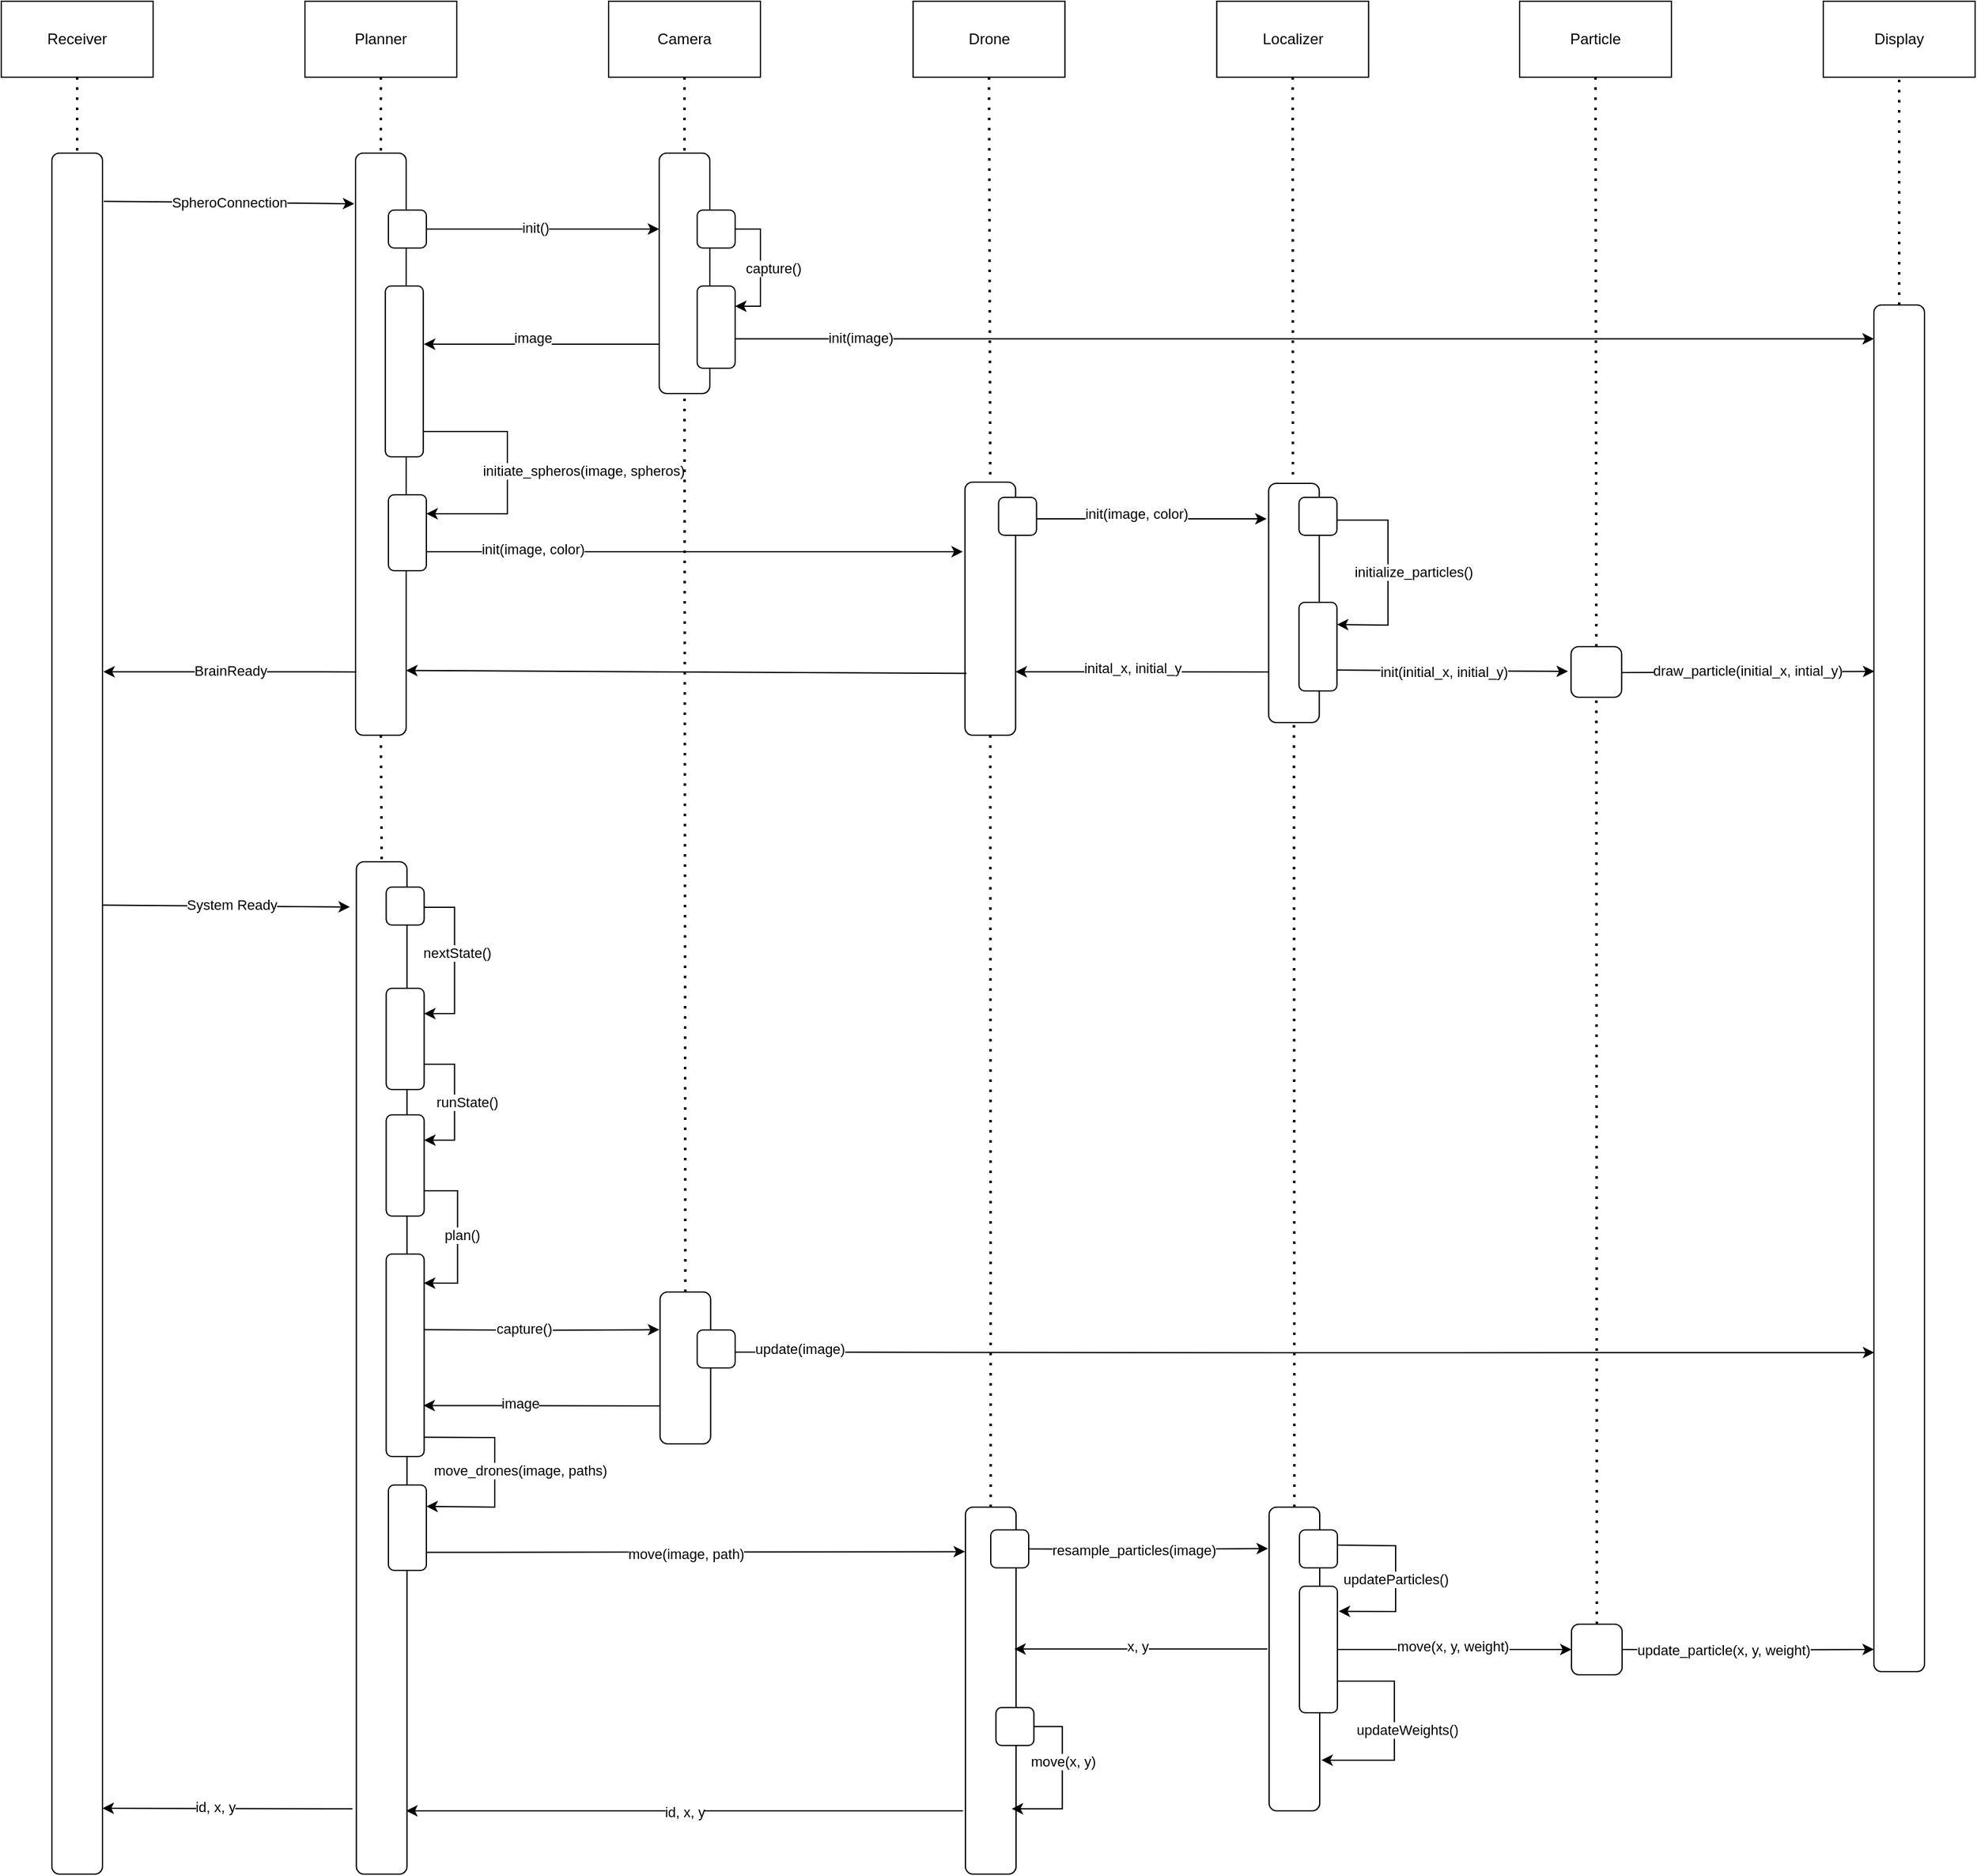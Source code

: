 <mxfile version="24.8.6">
  <diagram name="Page-1" id="GlgAy-MpnA0aDqoT_prS">
    <mxGraphModel dx="896" dy="466" grid="1" gridSize="10" guides="1" tooltips="1" connect="1" arrows="1" fold="1" page="1" pageScale="1" pageWidth="850" pageHeight="1100" math="0" shadow="0">
      <root>
        <mxCell id="0" />
        <mxCell id="1" parent="0" />
        <mxCell id="q-G7PGfzLxb9l5Q9Doxs-19" value="Receiver" style="rounded=0;whiteSpace=wrap;html=1;" vertex="1" parent="1">
          <mxGeometry x="40" y="40" width="120" height="60" as="geometry" />
        </mxCell>
        <mxCell id="q-G7PGfzLxb9l5Q9Doxs-20" value="Planner" style="rounded=0;whiteSpace=wrap;html=1;" vertex="1" parent="1">
          <mxGeometry x="280" y="40" width="120" height="60" as="geometry" />
        </mxCell>
        <mxCell id="q-G7PGfzLxb9l5Q9Doxs-26" value="" style="rounded=1;whiteSpace=wrap;html=1;" vertex="1" parent="1">
          <mxGeometry x="80" y="160" width="40" height="1360" as="geometry" />
        </mxCell>
        <mxCell id="q-G7PGfzLxb9l5Q9Doxs-30" value="" style="rounded=1;whiteSpace=wrap;html=1;" vertex="1" parent="1">
          <mxGeometry x="320" y="160" width="40" height="460" as="geometry" />
        </mxCell>
        <mxCell id="q-G7PGfzLxb9l5Q9Doxs-31" value="" style="endArrow=classic;html=1;rounded=0;exitX=1.024;exitY=0.136;exitDx=0;exitDy=0;exitPerimeter=0;" edge="1" parent="1">
          <mxGeometry width="50" height="50" relative="1" as="geometry">
            <mxPoint x="120.96" y="198.08" as="sourcePoint" />
            <mxPoint x="319" y="200" as="targetPoint" />
          </mxGeometry>
        </mxCell>
        <mxCell id="q-G7PGfzLxb9l5Q9Doxs-32" value="SpheroConnection" style="edgeLabel;html=1;align=center;verticalAlign=middle;resizable=0;points=[];" vertex="1" connectable="0" parent="q-G7PGfzLxb9l5Q9Doxs-31">
          <mxGeometry x="-0.007" relative="1" as="geometry">
            <mxPoint as="offset" />
          </mxGeometry>
        </mxCell>
        <mxCell id="q-G7PGfzLxb9l5Q9Doxs-34" value="" style="endArrow=classic;html=1;rounded=0;exitX=0.012;exitY=0.666;exitDx=0;exitDy=0;exitPerimeter=0;entryX=1.012;entryY=0.285;entryDx=0;entryDy=0;entryPerimeter=0;" edge="1" parent="1">
          <mxGeometry width="50" height="50" relative="1" as="geometry">
            <mxPoint x="320.67" y="569.94" as="sourcePoint" />
            <mxPoint x="120.67" y="569.82" as="targetPoint" />
          </mxGeometry>
        </mxCell>
        <mxCell id="q-G7PGfzLxb9l5Q9Doxs-35" value="BrainReady" style="edgeLabel;html=1;align=center;verticalAlign=middle;resizable=0;points=[];" vertex="1" connectable="0" parent="q-G7PGfzLxb9l5Q9Doxs-34">
          <mxGeometry x="0.112" y="-1" relative="1" as="geometry">
            <mxPoint x="11" as="offset" />
          </mxGeometry>
        </mxCell>
        <mxCell id="q-G7PGfzLxb9l5Q9Doxs-36" value="" style="rounded=1;whiteSpace=wrap;html=1;" vertex="1" parent="1">
          <mxGeometry x="346" y="205" width="30" height="30" as="geometry" />
        </mxCell>
        <mxCell id="q-G7PGfzLxb9l5Q9Doxs-86" style="edgeStyle=orthogonalEdgeStyle;rounded=0;orthogonalLoop=1;jettySize=auto;html=1;exitX=0;exitY=0.75;exitDx=0;exitDy=0;" edge="1" parent="1">
          <mxGeometry relative="1" as="geometry">
            <mxPoint x="560" y="311" as="sourcePoint" />
            <mxPoint x="374" y="311" as="targetPoint" />
          </mxGeometry>
        </mxCell>
        <mxCell id="q-G7PGfzLxb9l5Q9Doxs-263" value="&lt;div&gt;image&lt;/div&gt;&lt;div&gt;&lt;br&gt;&lt;/div&gt;" style="edgeLabel;html=1;align=center;verticalAlign=middle;resizable=0;points=[];" vertex="1" connectable="0" parent="q-G7PGfzLxb9l5Q9Doxs-86">
          <mxGeometry x="0.082" y="2" relative="1" as="geometry">
            <mxPoint as="offset" />
          </mxGeometry>
        </mxCell>
        <mxCell id="q-G7PGfzLxb9l5Q9Doxs-38" value="" style="endArrow=classic;html=1;rounded=0;exitX=1;exitY=0.5;exitDx=0;exitDy=0;entryX=0;entryY=0.375;entryDx=0;entryDy=0;entryPerimeter=0;" edge="1" parent="1">
          <mxGeometry width="50" height="50" relative="1" as="geometry">
            <mxPoint x="376" y="220" as="sourcePoint" />
            <mxPoint x="560" y="220" as="targetPoint" />
          </mxGeometry>
        </mxCell>
        <mxCell id="q-G7PGfzLxb9l5Q9Doxs-39" value="init()" style="edgeLabel;html=1;align=center;verticalAlign=middle;resizable=0;points=[];" vertex="1" connectable="0" parent="q-G7PGfzLxb9l5Q9Doxs-38">
          <mxGeometry x="-0.072" y="1" relative="1" as="geometry">
            <mxPoint as="offset" />
          </mxGeometry>
        </mxCell>
        <mxCell id="q-G7PGfzLxb9l5Q9Doxs-121" value="Particle" style="rounded=0;whiteSpace=wrap;html=1;" vertex="1" parent="1">
          <mxGeometry x="1240" y="40" width="120" height="60" as="geometry" />
        </mxCell>
        <mxCell id="q-G7PGfzLxb9l5Q9Doxs-123" value="Localizer" style="rounded=0;whiteSpace=wrap;html=1;" vertex="1" parent="1">
          <mxGeometry x="1000.67" y="40" width="120" height="60" as="geometry" />
        </mxCell>
        <mxCell id="q-G7PGfzLxb9l5Q9Doxs-124" value="" style="rounded=1;whiteSpace=wrap;html=1;" vertex="1" parent="1">
          <mxGeometry x="1042.03" y="1230" width="40" height="240" as="geometry" />
        </mxCell>
        <mxCell id="q-G7PGfzLxb9l5Q9Doxs-130" value="Drone" style="rounded=0;whiteSpace=wrap;html=1;" vertex="1" parent="1">
          <mxGeometry x="760.67" y="40" width="120" height="60" as="geometry" />
        </mxCell>
        <mxCell id="q-G7PGfzLxb9l5Q9Doxs-137" value="" style="rounded=1;whiteSpace=wrap;html=1;" vertex="1" parent="1">
          <mxGeometry x="802.03" y="1230" width="40" height="290" as="geometry" />
        </mxCell>
        <mxCell id="q-G7PGfzLxb9l5Q9Doxs-138" style="edgeStyle=orthogonalEdgeStyle;rounded=0;orthogonalLoop=1;jettySize=auto;html=1;exitX=1;exitY=0.25;exitDx=0;exitDy=0;entryX=-0.022;entryY=0.066;entryDx=0;entryDy=0;entryPerimeter=0;" edge="1" parent="1">
          <mxGeometry relative="1" as="geometry">
            <mxPoint x="842.03" y="1262.94" as="sourcePoint" />
            <mxPoint x="1041.15" y="1262.74" as="targetPoint" />
          </mxGeometry>
        </mxCell>
        <mxCell id="q-G7PGfzLxb9l5Q9Doxs-139" value="resample_particles(image)" style="edgeLabel;html=1;align=center;verticalAlign=middle;resizable=0;points=[];" vertex="1" connectable="0" parent="q-G7PGfzLxb9l5Q9Doxs-138">
          <mxGeometry x="-0.083" relative="1" as="geometry">
            <mxPoint x="1" as="offset" />
          </mxGeometry>
        </mxCell>
        <mxCell id="q-G7PGfzLxb9l5Q9Doxs-140" value="" style="rounded=1;whiteSpace=wrap;html=1;" vertex="1" parent="1">
          <mxGeometry x="822.03" y="1248" width="30" height="30" as="geometry" />
        </mxCell>
        <mxCell id="q-G7PGfzLxb9l5Q9Doxs-230" style="edgeStyle=orthogonalEdgeStyle;rounded=0;orthogonalLoop=1;jettySize=auto;html=1;exitX=1;exitY=0.5;exitDx=0;exitDy=0;entryX=0;entryY=0.5;entryDx=0;entryDy=0;" edge="1" parent="1" source="q-G7PGfzLxb9l5Q9Doxs-141" target="q-G7PGfzLxb9l5Q9Doxs-229">
          <mxGeometry relative="1" as="geometry" />
        </mxCell>
        <mxCell id="q-G7PGfzLxb9l5Q9Doxs-231" value="move(x, y, weight)" style="edgeLabel;html=1;align=center;verticalAlign=middle;resizable=0;points=[];" vertex="1" connectable="0" parent="q-G7PGfzLxb9l5Q9Doxs-230">
          <mxGeometry x="-0.016" y="3" relative="1" as="geometry">
            <mxPoint as="offset" />
          </mxGeometry>
        </mxCell>
        <mxCell id="q-G7PGfzLxb9l5Q9Doxs-232" style="edgeStyle=orthogonalEdgeStyle;rounded=0;orthogonalLoop=1;jettySize=auto;html=1;exitX=1;exitY=0.75;exitDx=0;exitDy=0;entryX=1.033;entryY=0.833;entryDx=0;entryDy=0;entryPerimeter=0;" edge="1" parent="1" source="q-G7PGfzLxb9l5Q9Doxs-141" target="q-G7PGfzLxb9l5Q9Doxs-124">
          <mxGeometry relative="1" as="geometry">
            <mxPoint x="1096.03" y="1430" as="targetPoint" />
            <Array as="points">
              <mxPoint x="1141.03" y="1368" />
              <mxPoint x="1141.03" y="1430" />
              <mxPoint x="1111.03" y="1430" />
            </Array>
          </mxGeometry>
        </mxCell>
        <mxCell id="q-G7PGfzLxb9l5Q9Doxs-233" value="updateWeights()" style="edgeLabel;html=1;align=center;verticalAlign=middle;resizable=0;points=[];" vertex="1" connectable="0" parent="q-G7PGfzLxb9l5Q9Doxs-232">
          <mxGeometry x="-0.15" relative="1" as="geometry">
            <mxPoint x="10" y="13" as="offset" />
          </mxGeometry>
        </mxCell>
        <mxCell id="q-G7PGfzLxb9l5Q9Doxs-141" value="" style="rounded=1;whiteSpace=wrap;html=1;" vertex="1" parent="1">
          <mxGeometry x="1066.03" y="1292.5" width="30" height="100" as="geometry" />
        </mxCell>
        <mxCell id="q-G7PGfzLxb9l5Q9Doxs-142" value="" style="endArrow=classic;html=1;rounded=0;exitX=0.992;exitY=0.875;exitDx=0;exitDy=0;exitPerimeter=0;entryX=1.033;entryY=0.198;entryDx=0;entryDy=0;entryPerimeter=0;" edge="1" parent="1" target="q-G7PGfzLxb9l5Q9Doxs-141">
          <mxGeometry width="50" height="50" relative="1" as="geometry">
            <mxPoint x="1095.79" y="1260" as="sourcePoint" />
            <mxPoint x="1132.03" y="1262.5" as="targetPoint" />
            <Array as="points">
              <mxPoint x="1142.03" y="1260.5" />
              <mxPoint x="1142.03" y="1312.5" />
            </Array>
          </mxGeometry>
        </mxCell>
        <mxCell id="q-G7PGfzLxb9l5Q9Doxs-143" value="updateParticles()" style="edgeLabel;html=1;align=center;verticalAlign=middle;resizable=0;points=[];" vertex="1" connectable="0" parent="q-G7PGfzLxb9l5Q9Doxs-142">
          <mxGeometry x="0.004" relative="1" as="geometry">
            <mxPoint as="offset" />
          </mxGeometry>
        </mxCell>
        <mxCell id="q-G7PGfzLxb9l5Q9Doxs-150" value="Camera" style="rounded=0;whiteSpace=wrap;html=1;" vertex="1" parent="1">
          <mxGeometry x="520" y="40" width="120" height="60" as="geometry" />
        </mxCell>
        <mxCell id="q-G7PGfzLxb9l5Q9Doxs-162" value="" style="rounded=1;whiteSpace=wrap;html=1;" vertex="1" parent="1">
          <mxGeometry x="560" y="160" width="40" height="190" as="geometry" />
        </mxCell>
        <mxCell id="q-G7PGfzLxb9l5Q9Doxs-163" value="" style="rounded=1;whiteSpace=wrap;html=1;" vertex="1" parent="1">
          <mxGeometry x="801.67" y="420" width="40" height="200" as="geometry" />
        </mxCell>
        <mxCell id="q-G7PGfzLxb9l5Q9Doxs-176" style="edgeStyle=orthogonalEdgeStyle;rounded=0;orthogonalLoop=1;jettySize=auto;html=1;exitX=1;exitY=0.5;exitDx=0;exitDy=0;entryX=1;entryY=0.25;entryDx=0;entryDy=0;" edge="1" parent="1" source="q-G7PGfzLxb9l5Q9Doxs-174" target="q-G7PGfzLxb9l5Q9Doxs-255">
          <mxGeometry relative="1" as="geometry">
            <Array as="points">
              <mxPoint x="640" y="220" />
              <mxPoint x="640" y="281" />
              <mxPoint x="620" y="281" />
            </Array>
          </mxGeometry>
        </mxCell>
        <mxCell id="q-G7PGfzLxb9l5Q9Doxs-177" value="capture()" style="edgeLabel;html=1;align=center;verticalAlign=middle;resizable=0;points=[];" vertex="1" connectable="0" parent="q-G7PGfzLxb9l5Q9Doxs-176">
          <mxGeometry x="-0.17" relative="1" as="geometry">
            <mxPoint x="10" y="9" as="offset" />
          </mxGeometry>
        </mxCell>
        <mxCell id="q-G7PGfzLxb9l5Q9Doxs-174" value="" style="rounded=1;whiteSpace=wrap;html=1;" vertex="1" parent="1">
          <mxGeometry x="590" y="205" width="30" height="30" as="geometry" />
        </mxCell>
        <mxCell id="q-G7PGfzLxb9l5Q9Doxs-178" value="" style="rounded=1;whiteSpace=wrap;html=1;" vertex="1" parent="1">
          <mxGeometry x="343.56" y="265" width="30" height="135" as="geometry" />
        </mxCell>
        <mxCell id="q-G7PGfzLxb9l5Q9Doxs-180" style="edgeStyle=orthogonalEdgeStyle;rounded=0;orthogonalLoop=1;jettySize=auto;html=1;entryX=1;entryY=0.5;entryDx=0;entryDy=0;" edge="1" parent="1">
          <mxGeometry relative="1" as="geometry">
            <mxPoint x="374" y="380" as="sourcePoint" />
            <mxPoint x="376" y="445" as="targetPoint" />
            <Array as="points">
              <mxPoint x="440" y="380" />
              <mxPoint x="440" y="445" />
            </Array>
          </mxGeometry>
        </mxCell>
        <mxCell id="q-G7PGfzLxb9l5Q9Doxs-181" value="initiate_spheros(image, spheros)" style="edgeLabel;html=1;align=center;verticalAlign=middle;resizable=0;points=[];" vertex="1" connectable="0" parent="q-G7PGfzLxb9l5Q9Doxs-180">
          <mxGeometry x="-0.094" y="-2" relative="1" as="geometry">
            <mxPoint x="62" y="8" as="offset" />
          </mxGeometry>
        </mxCell>
        <mxCell id="q-G7PGfzLxb9l5Q9Doxs-182" value="" style="rounded=1;whiteSpace=wrap;html=1;" vertex="1" parent="1">
          <mxGeometry x="1041.67" y="421" width="40" height="189" as="geometry" />
        </mxCell>
        <mxCell id="q-G7PGfzLxb9l5Q9Doxs-183" value="" style="rounded=1;whiteSpace=wrap;html=1;" vertex="1" parent="1">
          <mxGeometry x="828.23" y="432" width="30" height="30" as="geometry" />
        </mxCell>
        <mxCell id="q-G7PGfzLxb9l5Q9Doxs-184" value="" style="endArrow=classic;html=1;rounded=0;exitX=1;exitY=0.75;exitDx=0;exitDy=0;" edge="1" parent="1">
          <mxGeometry width="50" height="50" relative="1" as="geometry">
            <mxPoint x="858.23" y="449" as="sourcePoint" />
            <mxPoint x="1040" y="449" as="targetPoint" />
          </mxGeometry>
        </mxCell>
        <mxCell id="q-G7PGfzLxb9l5Q9Doxs-186" value="" style="endArrow=classic;html=1;rounded=0;exitX=0.009;exitY=0.802;exitDx=0;exitDy=0;entryX=1.008;entryY=0.858;entryDx=0;entryDy=0;entryPerimeter=0;exitPerimeter=0;" edge="1" parent="1">
          <mxGeometry width="50" height="50" relative="1" as="geometry">
            <mxPoint x="1041.67" y="569.98" as="sourcePoint" />
            <mxPoint x="841.63" y="569.82" as="targetPoint" />
          </mxGeometry>
        </mxCell>
        <mxCell id="q-G7PGfzLxb9l5Q9Doxs-275" value="inital_x, initial_y" style="edgeLabel;html=1;align=center;verticalAlign=middle;resizable=0;points=[];" vertex="1" connectable="0" parent="q-G7PGfzLxb9l5Q9Doxs-186">
          <mxGeometry x="0.08" y="-3" relative="1" as="geometry">
            <mxPoint as="offset" />
          </mxGeometry>
        </mxCell>
        <mxCell id="q-G7PGfzLxb9l5Q9Doxs-199" value="init(image, color)" style="edgeLabel;html=1;align=center;verticalAlign=middle;resizable=0;points=[];" vertex="1" connectable="0" parent="1">
          <mxGeometry x="940.673" y="446.996" as="geometry">
            <mxPoint x="-4" y="-2" as="offset" />
          </mxGeometry>
        </mxCell>
        <mxCell id="q-G7PGfzLxb9l5Q9Doxs-201" value="" style="endArrow=classic;html=1;rounded=0;entryX=1;entryY=0.25;entryDx=0;entryDy=0;" edge="1" parent="1">
          <mxGeometry width="50" height="50" relative="1" as="geometry">
            <mxPoint x="1096" y="450" as="sourcePoint" />
            <mxPoint x="1095.67" y="532.5" as="targetPoint" />
            <Array as="points">
              <mxPoint x="1136" y="450" />
              <mxPoint x="1136" y="533" />
            </Array>
          </mxGeometry>
        </mxCell>
        <mxCell id="q-G7PGfzLxb9l5Q9Doxs-202" value="initialize_particles()" style="edgeLabel;html=1;align=center;verticalAlign=middle;resizable=0;points=[];" vertex="1" connectable="0" parent="q-G7PGfzLxb9l5Q9Doxs-201">
          <mxGeometry x="-0.072" y="1" relative="1" as="geometry">
            <mxPoint x="19" y="5" as="offset" />
          </mxGeometry>
        </mxCell>
        <mxCell id="q-G7PGfzLxb9l5Q9Doxs-203" value="" style="rounded=1;whiteSpace=wrap;html=1;" vertex="1" parent="1">
          <mxGeometry x="1280.67" y="550" width="40" height="40" as="geometry" />
        </mxCell>
        <mxCell id="q-G7PGfzLxb9l5Q9Doxs-204" value="" style="rounded=1;whiteSpace=wrap;html=1;" vertex="1" parent="1">
          <mxGeometry x="1065.67" y="432" width="30" height="30" as="geometry" />
        </mxCell>
        <mxCell id="q-G7PGfzLxb9l5Q9Doxs-207" value="" style="endArrow=classic;html=1;rounded=0;exitX=1.061;exitY=0.913;exitDx=0;exitDy=0;exitPerimeter=0;entryX=-0.051;entryY=0.103;entryDx=0;entryDy=0;entryPerimeter=0;" edge="1" parent="1">
          <mxGeometry width="50" height="50" relative="1" as="geometry">
            <mxPoint x="120.0" y="754.26" as="sourcePoint" />
            <mxPoint x="315.52" y="755.74" as="targetPoint" />
          </mxGeometry>
        </mxCell>
        <mxCell id="q-G7PGfzLxb9l5Q9Doxs-222" value="System Ready" style="edgeLabel;html=1;align=center;verticalAlign=middle;resizable=0;points=[];" vertex="1" connectable="0" parent="q-G7PGfzLxb9l5Q9Doxs-207">
          <mxGeometry x="0.04" y="1" relative="1" as="geometry">
            <mxPoint as="offset" />
          </mxGeometry>
        </mxCell>
        <mxCell id="q-G7PGfzLxb9l5Q9Doxs-208" value="" style="rounded=1;whiteSpace=wrap;html=1;" vertex="1" parent="1">
          <mxGeometry x="320.67" y="720" width="40" height="800" as="geometry" />
        </mxCell>
        <mxCell id="q-G7PGfzLxb9l5Q9Doxs-209" style="edgeStyle=orthogonalEdgeStyle;rounded=0;orthogonalLoop=1;jettySize=auto;html=1;exitX=1;exitY=0.5;exitDx=0;exitDy=0;entryX=1;entryY=0.25;entryDx=0;entryDy=0;" edge="1" parent="1">
          <mxGeometry relative="1" as="geometry">
            <mxPoint x="374.23" y="755" as="sourcePoint" />
            <mxPoint x="374.23" y="840" as="targetPoint" />
            <Array as="points">
              <mxPoint x="374.23" y="756" />
              <mxPoint x="398.23" y="756" />
              <mxPoint x="398.23" y="840" />
            </Array>
          </mxGeometry>
        </mxCell>
        <mxCell id="q-G7PGfzLxb9l5Q9Doxs-210" value="nextState()" style="edgeLabel;html=1;align=center;verticalAlign=middle;resizable=0;points=[];" vertex="1" connectable="0" parent="q-G7PGfzLxb9l5Q9Doxs-209">
          <mxGeometry x="-0.09" y="1" relative="1" as="geometry">
            <mxPoint as="offset" />
          </mxGeometry>
        </mxCell>
        <mxCell id="q-G7PGfzLxb9l5Q9Doxs-211" value="" style="rounded=1;whiteSpace=wrap;html=1;" vertex="1" parent="1">
          <mxGeometry x="344.23" y="740" width="30" height="30" as="geometry" />
        </mxCell>
        <mxCell id="q-G7PGfzLxb9l5Q9Doxs-212" style="edgeStyle=orthogonalEdgeStyle;rounded=0;orthogonalLoop=1;jettySize=auto;html=1;exitX=1;exitY=0.75;exitDx=0;exitDy=0;entryX=1;entryY=0.25;entryDx=0;entryDy=0;" edge="1" parent="1">
          <mxGeometry relative="1" as="geometry">
            <mxPoint x="374.23" y="940" as="targetPoint" />
            <mxPoint x="374.23" y="880" as="sourcePoint" />
            <Array as="points">
              <mxPoint x="398.23" y="880" />
              <mxPoint x="398.23" y="940" />
            </Array>
          </mxGeometry>
        </mxCell>
        <mxCell id="q-G7PGfzLxb9l5Q9Doxs-213" value="" style="rounded=1;whiteSpace=wrap;html=1;" vertex="1" parent="1">
          <mxGeometry x="344.23" y="820" width="30" height="80" as="geometry" />
        </mxCell>
        <mxCell id="q-G7PGfzLxb9l5Q9Doxs-214" style="edgeStyle=orthogonalEdgeStyle;rounded=0;orthogonalLoop=1;jettySize=auto;html=1;exitX=1;exitY=0.75;exitDx=0;exitDy=0;" edge="1" parent="1" source="q-G7PGfzLxb9l5Q9Doxs-215">
          <mxGeometry relative="1" as="geometry">
            <Array as="points">
              <mxPoint x="400.67" y="980" />
              <mxPoint x="400.67" y="1053" />
            </Array>
            <mxPoint x="374" y="1053" as="targetPoint" />
          </mxGeometry>
        </mxCell>
        <mxCell id="q-G7PGfzLxb9l5Q9Doxs-215" value="" style="rounded=1;whiteSpace=wrap;html=1;" vertex="1" parent="1">
          <mxGeometry x="344.23" y="920" width="30" height="80" as="geometry" />
        </mxCell>
        <mxCell id="q-G7PGfzLxb9l5Q9Doxs-216" value="runState()" style="edgeLabel;html=1;align=center;verticalAlign=middle;resizable=0;points=[];" vertex="1" connectable="0" parent="1">
          <mxGeometry x="408.23" y="909.998" as="geometry" />
        </mxCell>
        <mxCell id="q-G7PGfzLxb9l5Q9Doxs-217" style="edgeStyle=orthogonalEdgeStyle;rounded=0;orthogonalLoop=1;jettySize=auto;html=1;exitX=1;exitY=0.75;exitDx=0;exitDy=0;entryX=0.021;entryY=0.369;entryDx=0;entryDy=0;entryPerimeter=0;" edge="1" parent="1">
          <mxGeometry relative="1" as="geometry">
            <mxPoint x="374.23" y="1089.73" as="sourcePoint" />
            <mxPoint x="560.07" y="1089.77" as="targetPoint" />
          </mxGeometry>
        </mxCell>
        <mxCell id="q-G7PGfzLxb9l5Q9Doxs-218" value="capture()" style="edgeLabel;html=1;align=center;verticalAlign=middle;resizable=0;points=[];" vertex="1" connectable="0" parent="q-G7PGfzLxb9l5Q9Doxs-217">
          <mxGeometry x="-0.155" y="1" relative="1" as="geometry">
            <mxPoint as="offset" />
          </mxGeometry>
        </mxCell>
        <mxCell id="q-G7PGfzLxb9l5Q9Doxs-219" value="" style="rounded=1;whiteSpace=wrap;html=1;" vertex="1" parent="1">
          <mxGeometry x="344.23" y="1030" width="30" height="160" as="geometry" />
        </mxCell>
        <mxCell id="q-G7PGfzLxb9l5Q9Doxs-220" value="plan()" style="edgeLabel;html=1;align=center;verticalAlign=middle;resizable=0;points=[];" vertex="1" connectable="0" parent="1">
          <mxGeometry x="404.23" y="1014.998" as="geometry" />
        </mxCell>
        <mxCell id="q-G7PGfzLxb9l5Q9Doxs-221" value="" style="endArrow=classic;html=1;rounded=0;exitX=0.009;exitY=0.802;exitDx=0;exitDy=0;entryX=0.954;entryY=0.904;entryDx=0;entryDy=0;entryPerimeter=0;exitPerimeter=0;" edge="1" parent="1">
          <mxGeometry width="50" height="50" relative="1" as="geometry">
            <mxPoint x="802.84" y="571.12" as="sourcePoint" />
            <mxPoint x="360.0" y="568.88" as="targetPoint" />
          </mxGeometry>
        </mxCell>
        <mxCell id="q-G7PGfzLxb9l5Q9Doxs-223" value="" style="rounded=1;whiteSpace=wrap;html=1;" vertex="1" parent="1">
          <mxGeometry x="560.67" y="1060" width="40" height="120" as="geometry" />
        </mxCell>
        <mxCell id="q-G7PGfzLxb9l5Q9Doxs-224" style="edgeStyle=orthogonalEdgeStyle;rounded=0;orthogonalLoop=1;jettySize=auto;html=1;exitX=0;exitY=0.75;exitDx=0;exitDy=0;entryX=0.983;entryY=0.544;entryDx=0;entryDy=0;entryPerimeter=0;" edge="1" parent="1">
          <mxGeometry relative="1" as="geometry">
            <mxPoint x="560.67" y="1150" as="sourcePoint" />
            <mxPoint x="373.72" y="1149.68" as="targetPoint" />
            <Array as="points">
              <mxPoint x="373.67" y="1150" />
            </Array>
          </mxGeometry>
        </mxCell>
        <mxCell id="q-G7PGfzLxb9l5Q9Doxs-284" value="image" style="edgeLabel;html=1;align=center;verticalAlign=middle;resizable=0;points=[];" vertex="1" connectable="0" parent="q-G7PGfzLxb9l5Q9Doxs-224">
          <mxGeometry x="0.186" y="-2" relative="1" as="geometry">
            <mxPoint as="offset" />
          </mxGeometry>
        </mxCell>
        <mxCell id="q-G7PGfzLxb9l5Q9Doxs-226" value="" style="endArrow=classic;html=1;rounded=0;exitX=1.004;exitY=0.789;exitDx=0;exitDy=0;exitPerimeter=0;entryX=-0.023;entryY=0.137;entryDx=0;entryDy=0;entryPerimeter=0;" edge="1" parent="1" source="q-G7PGfzLxb9l5Q9Doxs-293">
          <mxGeometry width="50" height="50" relative="1" as="geometry">
            <mxPoint x="374.58" y="1262.5" as="sourcePoint" />
            <mxPoint x="801.67" y="1265.18" as="targetPoint" />
          </mxGeometry>
        </mxCell>
        <mxCell id="q-G7PGfzLxb9l5Q9Doxs-227" value="move(image, path)" style="edgeLabel;html=1;align=center;verticalAlign=middle;resizable=0;points=[];" vertex="1" connectable="0" parent="q-G7PGfzLxb9l5Q9Doxs-226">
          <mxGeometry x="-0.037" y="-1" relative="1" as="geometry">
            <mxPoint as="offset" />
          </mxGeometry>
        </mxCell>
        <mxCell id="q-G7PGfzLxb9l5Q9Doxs-228" value="" style="rounded=1;whiteSpace=wrap;html=1;" vertex="1" parent="1">
          <mxGeometry x="1066.03" y="1248" width="30" height="30" as="geometry" />
        </mxCell>
        <mxCell id="q-G7PGfzLxb9l5Q9Doxs-229" value="" style="rounded=1;whiteSpace=wrap;html=1;" vertex="1" parent="1">
          <mxGeometry x="1281.03" y="1322.5" width="40" height="40" as="geometry" />
        </mxCell>
        <mxCell id="q-G7PGfzLxb9l5Q9Doxs-236" style="edgeStyle=orthogonalEdgeStyle;rounded=0;orthogonalLoop=1;jettySize=auto;html=1;exitX=1;exitY=0.5;exitDx=0;exitDy=0;" edge="1" parent="1">
          <mxGeometry relative="1" as="geometry">
            <mxPoint x="838.59" y="1468.4" as="targetPoint" />
            <mxPoint x="846.15" y="1403.4" as="sourcePoint" />
            <Array as="points">
              <mxPoint x="878.59" y="1403.4" />
              <mxPoint x="878.59" y="1468.4" />
            </Array>
          </mxGeometry>
        </mxCell>
        <mxCell id="q-G7PGfzLxb9l5Q9Doxs-237" value="move(x, y)" style="edgeLabel;html=1;align=center;verticalAlign=middle;resizable=0;points=[];" vertex="1" connectable="0" parent="q-G7PGfzLxb9l5Q9Doxs-236">
          <mxGeometry x="-0.134" relative="1" as="geometry">
            <mxPoint as="offset" />
          </mxGeometry>
        </mxCell>
        <mxCell id="q-G7PGfzLxb9l5Q9Doxs-234" value="" style="rounded=1;whiteSpace=wrap;html=1;" vertex="1" parent="1">
          <mxGeometry x="826.15" y="1388.4" width="30" height="30" as="geometry" />
        </mxCell>
        <mxCell id="q-G7PGfzLxb9l5Q9Doxs-235" value="" style="endArrow=classic;html=1;rounded=0;" edge="1" parent="1">
          <mxGeometry width="50" height="50" relative="1" as="geometry">
            <mxPoint x="1040.67" y="1342.16" as="sourcePoint" />
            <mxPoint x="840.67" y="1342.16" as="targetPoint" />
          </mxGeometry>
        </mxCell>
        <mxCell id="q-G7PGfzLxb9l5Q9Doxs-291" value="x, y" style="edgeLabel;html=1;align=center;verticalAlign=middle;resizable=0;points=[];" vertex="1" connectable="0" parent="q-G7PGfzLxb9l5Q9Doxs-235">
          <mxGeometry x="0.023" y="-2" relative="1" as="geometry">
            <mxPoint as="offset" />
          </mxGeometry>
        </mxCell>
        <mxCell id="q-G7PGfzLxb9l5Q9Doxs-240" value="" style="endArrow=classic;html=1;rounded=0;" edge="1" parent="1">
          <mxGeometry width="50" height="50" relative="1" as="geometry">
            <mxPoint x="800" y="1470" as="sourcePoint" />
            <mxPoint x="360" y="1470" as="targetPoint" />
          </mxGeometry>
        </mxCell>
        <mxCell id="q-G7PGfzLxb9l5Q9Doxs-241" value="id, x, y" style="edgeLabel;html=1;align=center;verticalAlign=middle;resizable=0;points=[];" vertex="1" connectable="0" parent="q-G7PGfzLxb9l5Q9Doxs-240">
          <mxGeometry x="-0.028" y="2" relative="1" as="geometry">
            <mxPoint x="-6" y="-1" as="offset" />
          </mxGeometry>
        </mxCell>
        <mxCell id="q-G7PGfzLxb9l5Q9Doxs-242" value="" style="endArrow=classic;html=1;rounded=0;entryX=1.061;entryY=0.965;entryDx=0;entryDy=0;entryPerimeter=0;" edge="1" parent="1">
          <mxGeometry width="50" height="50" relative="1" as="geometry">
            <mxPoint x="317.56" y="1468.4" as="sourcePoint" />
            <mxPoint x="120.0" y="1468" as="targetPoint" />
          </mxGeometry>
        </mxCell>
        <mxCell id="q-G7PGfzLxb9l5Q9Doxs-243" value="id, x, y" style="edgeLabel;html=1;align=center;verticalAlign=middle;resizable=0;points=[];" vertex="1" connectable="0" parent="q-G7PGfzLxb9l5Q9Doxs-242">
          <mxGeometry x="0.097" y="-1" relative="1" as="geometry">
            <mxPoint as="offset" />
          </mxGeometry>
        </mxCell>
        <mxCell id="q-G7PGfzLxb9l5Q9Doxs-244" value="Display" style="rounded=0;whiteSpace=wrap;html=1;" vertex="1" parent="1">
          <mxGeometry x="1480" y="40" width="120" height="60" as="geometry" />
        </mxCell>
        <mxCell id="q-G7PGfzLxb9l5Q9Doxs-245" value="" style="endArrow=none;dashed=1;html=1;dashPattern=1 3;strokeWidth=2;rounded=0;exitX=0.5;exitY=1;exitDx=0;exitDy=0;entryX=0.5;entryY=0;entryDx=0;entryDy=0;" edge="1" parent="1" source="q-G7PGfzLxb9l5Q9Doxs-19" target="q-G7PGfzLxb9l5Q9Doxs-26">
          <mxGeometry width="50" height="50" relative="1" as="geometry">
            <mxPoint x="740" y="470" as="sourcePoint" />
            <mxPoint x="790" y="420" as="targetPoint" />
          </mxGeometry>
        </mxCell>
        <mxCell id="q-G7PGfzLxb9l5Q9Doxs-246" value="" style="endArrow=none;dashed=1;html=1;dashPattern=1 3;strokeWidth=2;rounded=0;exitX=0.5;exitY=1;exitDx=0;exitDy=0;entryX=0.5;entryY=0;entryDx=0;entryDy=0;" edge="1" parent="1" source="q-G7PGfzLxb9l5Q9Doxs-20" target="q-G7PGfzLxb9l5Q9Doxs-30">
          <mxGeometry width="50" height="50" relative="1" as="geometry">
            <mxPoint x="210" y="480" as="sourcePoint" />
            <mxPoint x="260" y="430" as="targetPoint" />
          </mxGeometry>
        </mxCell>
        <mxCell id="q-G7PGfzLxb9l5Q9Doxs-247" value="" style="endArrow=none;dashed=1;html=1;dashPattern=1 3;strokeWidth=2;rounded=0;exitX=0.5;exitY=1;exitDx=0;exitDy=0;entryX=0.5;entryY=0;entryDx=0;entryDy=0;" edge="1" parent="1" source="q-G7PGfzLxb9l5Q9Doxs-30" target="q-G7PGfzLxb9l5Q9Doxs-208">
          <mxGeometry width="50" height="50" relative="1" as="geometry">
            <mxPoint x="340.67" y="680" as="sourcePoint" />
            <mxPoint x="490.67" y="740" as="targetPoint" />
          </mxGeometry>
        </mxCell>
        <mxCell id="q-G7PGfzLxb9l5Q9Doxs-248" value="" style="endArrow=none;dashed=1;html=1;dashPattern=1 3;strokeWidth=2;rounded=0;exitX=0.5;exitY=1;exitDx=0;exitDy=0;entryX=0.5;entryY=0;entryDx=0;entryDy=0;" edge="1" parent="1" source="q-G7PGfzLxb9l5Q9Doxs-150" target="q-G7PGfzLxb9l5Q9Doxs-162">
          <mxGeometry width="50" height="50" relative="1" as="geometry">
            <mxPoint x="490" y="190" as="sourcePoint" />
            <mxPoint x="540" y="140" as="targetPoint" />
          </mxGeometry>
        </mxCell>
        <mxCell id="q-G7PGfzLxb9l5Q9Doxs-249" value="" style="endArrow=none;dashed=1;html=1;dashPattern=1 3;strokeWidth=2;rounded=0;exitX=0.5;exitY=1;exitDx=0;exitDy=0;entryX=0.5;entryY=0;entryDx=0;entryDy=0;" edge="1" parent="1" source="q-G7PGfzLxb9l5Q9Doxs-130" target="q-G7PGfzLxb9l5Q9Doxs-163">
          <mxGeometry width="50" height="50" relative="1" as="geometry">
            <mxPoint x="800" y="190" as="sourcePoint" />
            <mxPoint x="850" y="140" as="targetPoint" />
          </mxGeometry>
        </mxCell>
        <mxCell id="q-G7PGfzLxb9l5Q9Doxs-250" value="" style="endArrow=none;dashed=1;html=1;dashPattern=1 3;strokeWidth=2;rounded=0;exitX=0.5;exitY=1;exitDx=0;exitDy=0;entryX=0.479;entryY=-0.016;entryDx=0;entryDy=0;entryPerimeter=0;" edge="1" parent="1" source="q-G7PGfzLxb9l5Q9Doxs-123" target="q-G7PGfzLxb9l5Q9Doxs-182">
          <mxGeometry width="50" height="50" relative="1" as="geometry">
            <mxPoint x="1070" y="310" as="sourcePoint" />
            <mxPoint x="1120" y="260" as="targetPoint" />
          </mxGeometry>
        </mxCell>
        <mxCell id="q-G7PGfzLxb9l5Q9Doxs-252" value="" style="endArrow=none;dashed=1;html=1;dashPattern=1 3;strokeWidth=2;rounded=0;entryX=0.5;entryY=1;entryDx=0;entryDy=0;exitX=0.5;exitY=0;exitDx=0;exitDy=0;" edge="1" parent="1" source="q-G7PGfzLxb9l5Q9Doxs-203" target="q-G7PGfzLxb9l5Q9Doxs-121">
          <mxGeometry width="50" height="50" relative="1" as="geometry">
            <mxPoint x="1230" y="270" as="sourcePoint" />
            <mxPoint x="1280" y="220" as="targetPoint" />
          </mxGeometry>
        </mxCell>
        <mxCell id="q-G7PGfzLxb9l5Q9Doxs-253" value="" style="endArrow=none;dashed=1;html=1;dashPattern=1 3;strokeWidth=2;rounded=0;entryX=0.5;entryY=1;entryDx=0;entryDy=0;exitX=0.5;exitY=0;exitDx=0;exitDy=0;" edge="1" parent="1" source="q-G7PGfzLxb9l5Q9Doxs-137" target="q-G7PGfzLxb9l5Q9Doxs-163">
          <mxGeometry width="50" height="50" relative="1" as="geometry">
            <mxPoint x="630.67" y="880" as="sourcePoint" />
            <mxPoint x="680.67" y="830" as="targetPoint" />
          </mxGeometry>
        </mxCell>
        <mxCell id="q-G7PGfzLxb9l5Q9Doxs-254" value="" style="endArrow=none;dashed=1;html=1;dashPattern=1 3;strokeWidth=2;rounded=0;entryX=0.5;entryY=1;entryDx=0;entryDy=0;exitX=0.5;exitY=0;exitDx=0;exitDy=0;" edge="1" parent="1" source="q-G7PGfzLxb9l5Q9Doxs-124" target="q-G7PGfzLxb9l5Q9Doxs-182">
          <mxGeometry width="50" height="50" relative="1" as="geometry">
            <mxPoint x="1060.78" y="1200" as="sourcePoint" />
            <mxPoint x="1060.78" y="680" as="targetPoint" />
          </mxGeometry>
        </mxCell>
        <mxCell id="q-G7PGfzLxb9l5Q9Doxs-258" style="edgeStyle=orthogonalEdgeStyle;rounded=0;orthogonalLoop=1;jettySize=auto;html=1;exitX=1;exitY=0.75;exitDx=0;exitDy=0;entryX=0;entryY=0.75;entryDx=0;entryDy=0;" edge="1" parent="1">
          <mxGeometry relative="1" as="geometry">
            <mxPoint x="620" y="306.75" as="sourcePoint" />
            <mxPoint x="1520" y="306.75" as="targetPoint" />
          </mxGeometry>
        </mxCell>
        <mxCell id="q-G7PGfzLxb9l5Q9Doxs-262" value="init(image)" style="edgeLabel;html=1;align=center;verticalAlign=middle;resizable=0;points=[];" vertex="1" connectable="0" parent="q-G7PGfzLxb9l5Q9Doxs-258">
          <mxGeometry x="-0.781" y="1" relative="1" as="geometry">
            <mxPoint as="offset" />
          </mxGeometry>
        </mxCell>
        <mxCell id="q-G7PGfzLxb9l5Q9Doxs-255" value="" style="rounded=1;whiteSpace=wrap;html=1;" vertex="1" parent="1">
          <mxGeometry x="590" y="265" width="30" height="65" as="geometry" />
        </mxCell>
        <mxCell id="q-G7PGfzLxb9l5Q9Doxs-256" value="" style="rounded=1;whiteSpace=wrap;html=1;" vertex="1" parent="1">
          <mxGeometry x="1520" y="280" width="40" height="1080" as="geometry" />
        </mxCell>
        <mxCell id="q-G7PGfzLxb9l5Q9Doxs-270" style="edgeStyle=orthogonalEdgeStyle;rounded=0;orthogonalLoop=1;jettySize=auto;html=1;exitX=1;exitY=0.75;exitDx=0;exitDy=0;" edge="1" parent="1">
          <mxGeometry relative="1" as="geometry">
            <mxPoint x="800.0" y="474.966" as="targetPoint" />
            <mxPoint x="376" y="475" as="sourcePoint" />
          </mxGeometry>
        </mxCell>
        <mxCell id="q-G7PGfzLxb9l5Q9Doxs-271" value="init(image, color)" style="edgeLabel;html=1;align=center;verticalAlign=middle;resizable=0;points=[];" vertex="1" connectable="0" parent="q-G7PGfzLxb9l5Q9Doxs-270">
          <mxGeometry x="-0.682" y="2" relative="1" as="geometry">
            <mxPoint x="16" as="offset" />
          </mxGeometry>
        </mxCell>
        <mxCell id="q-G7PGfzLxb9l5Q9Doxs-268" value="" style="rounded=1;whiteSpace=wrap;html=1;" vertex="1" parent="1">
          <mxGeometry x="346" y="430" width="30" height="60" as="geometry" />
        </mxCell>
        <mxCell id="q-G7PGfzLxb9l5Q9Doxs-272" value="" style="rounded=1;whiteSpace=wrap;html=1;" vertex="1" parent="1">
          <mxGeometry x="1065.67" y="515" width="30" height="70" as="geometry" />
        </mxCell>
        <mxCell id="q-G7PGfzLxb9l5Q9Doxs-273" style="edgeStyle=orthogonalEdgeStyle;rounded=0;orthogonalLoop=1;jettySize=auto;html=1;exitX=1;exitY=0.75;exitDx=0;exitDy=0;entryX=-0.061;entryY=0.297;entryDx=0;entryDy=0;entryPerimeter=0;" edge="1" parent="1">
          <mxGeometry relative="1" as="geometry">
            <mxPoint x="1095.67" y="568.56" as="sourcePoint" />
            <mxPoint x="1278.23" y="569.51" as="targetPoint" />
          </mxGeometry>
        </mxCell>
        <mxCell id="q-G7PGfzLxb9l5Q9Doxs-274" value="init(initial_x, initial_y)" style="edgeLabel;html=1;align=center;verticalAlign=middle;resizable=0;points=[];" vertex="1" connectable="0" parent="q-G7PGfzLxb9l5Q9Doxs-273">
          <mxGeometry x="-0.273" y="1" relative="1" as="geometry">
            <mxPoint x="18" y="2" as="offset" />
          </mxGeometry>
        </mxCell>
        <mxCell id="q-G7PGfzLxb9l5Q9Doxs-276" value="" style="endArrow=classic;html=1;rounded=0;entryX=0.009;entryY=0.793;entryDx=0;entryDy=0;entryPerimeter=0;exitX=1;exitY=0.5;exitDx=0;exitDy=0;" edge="1" parent="1">
          <mxGeometry width="50" height="50" relative="1" as="geometry">
            <mxPoint x="1320.67" y="570.47" as="sourcePoint" />
            <mxPoint x="1520.36" y="569.533" as="targetPoint" />
          </mxGeometry>
        </mxCell>
        <mxCell id="q-G7PGfzLxb9l5Q9Doxs-277" value="draw_particle(initial_x, intial_y)" style="edgeLabel;html=1;align=center;verticalAlign=middle;resizable=0;points=[];" vertex="1" connectable="0" parent="q-G7PGfzLxb9l5Q9Doxs-276">
          <mxGeometry x="-0.303" y="1" relative="1" as="geometry">
            <mxPoint x="30" as="offset" />
          </mxGeometry>
        </mxCell>
        <mxCell id="q-G7PGfzLxb9l5Q9Doxs-280" value="" style="endArrow=none;dashed=1;html=1;dashPattern=1 3;strokeWidth=2;rounded=0;entryX=0.5;entryY=1;entryDx=0;entryDy=0;exitX=0.5;exitY=0;exitDx=0;exitDy=0;" edge="1" parent="1" source="q-G7PGfzLxb9l5Q9Doxs-229" target="q-G7PGfzLxb9l5Q9Doxs-203">
          <mxGeometry width="50" height="50" relative="1" as="geometry">
            <mxPoint x="1020" y="1080" as="sourcePoint" />
            <mxPoint x="1070" y="1030" as="targetPoint" />
          </mxGeometry>
        </mxCell>
        <mxCell id="q-G7PGfzLxb9l5Q9Doxs-281" value="" style="endArrow=none;dashed=1;html=1;dashPattern=1 3;strokeWidth=2;rounded=0;entryX=0.5;entryY=1;entryDx=0;entryDy=0;exitX=0.5;exitY=0;exitDx=0;exitDy=0;" edge="1" parent="1" source="q-G7PGfzLxb9l5Q9Doxs-223" target="q-G7PGfzLxb9l5Q9Doxs-162">
          <mxGeometry width="50" height="50" relative="1" as="geometry">
            <mxPoint x="760" y="610" as="sourcePoint" />
            <mxPoint x="810" y="560" as="targetPoint" />
          </mxGeometry>
        </mxCell>
        <mxCell id="q-G7PGfzLxb9l5Q9Doxs-285" style="edgeStyle=orthogonalEdgeStyle;rounded=0;orthogonalLoop=1;jettySize=auto;html=1;exitX=1;exitY=0.25;exitDx=0;exitDy=0;entryX=0.008;entryY=0.781;entryDx=0;entryDy=0;entryPerimeter=0;" edge="1" parent="1">
          <mxGeometry relative="1" as="geometry">
            <mxPoint x="1520.32" y="1107.86" as="targetPoint" />
            <mxPoint x="620" y="1107.5" as="sourcePoint" />
          </mxGeometry>
        </mxCell>
        <mxCell id="q-G7PGfzLxb9l5Q9Doxs-286" value="update(image)" style="edgeLabel;html=1;align=center;verticalAlign=middle;resizable=0;points=[];" vertex="1" connectable="0" parent="q-G7PGfzLxb9l5Q9Doxs-285">
          <mxGeometry x="-0.887" relative="1" as="geometry">
            <mxPoint y="-3" as="offset" />
          </mxGeometry>
        </mxCell>
        <mxCell id="q-G7PGfzLxb9l5Q9Doxs-282" value="" style="rounded=1;whiteSpace=wrap;html=1;" vertex="1" parent="1">
          <mxGeometry x="590" y="1090" width="30" height="30" as="geometry" />
        </mxCell>
        <mxCell id="q-G7PGfzLxb9l5Q9Doxs-288" style="edgeStyle=orthogonalEdgeStyle;rounded=0;orthogonalLoop=1;jettySize=auto;html=1;exitX=1;exitY=0.5;exitDx=0;exitDy=0;entryX=-0.009;entryY=0.89;entryDx=0;entryDy=0;entryPerimeter=0;" edge="1" parent="1">
          <mxGeometry relative="1" as="geometry">
            <mxPoint x="1321.03" y="1342.5" as="sourcePoint" />
            <mxPoint x="1520.0" y="1342.4" as="targetPoint" />
            <Array as="points" />
          </mxGeometry>
        </mxCell>
        <mxCell id="q-G7PGfzLxb9l5Q9Doxs-289" value="update_particle(x, y, weight)" style="edgeLabel;html=1;align=center;verticalAlign=middle;resizable=0;points=[];" vertex="1" connectable="0" parent="q-G7PGfzLxb9l5Q9Doxs-288">
          <mxGeometry x="-0.381" y="1" relative="1" as="geometry">
            <mxPoint x="18" y="1" as="offset" />
          </mxGeometry>
        </mxCell>
        <mxCell id="q-G7PGfzLxb9l5Q9Doxs-292" value="" style="endArrow=none;dashed=1;html=1;dashPattern=1 3;strokeWidth=2;rounded=0;entryX=0.5;entryY=1;entryDx=0;entryDy=0;exitX=0.5;exitY=0;exitDx=0;exitDy=0;" edge="1" parent="1" source="q-G7PGfzLxb9l5Q9Doxs-256" target="q-G7PGfzLxb9l5Q9Doxs-244">
          <mxGeometry width="50" height="50" relative="1" as="geometry">
            <mxPoint x="1050" y="230" as="sourcePoint" />
            <mxPoint x="1100" y="180" as="targetPoint" />
          </mxGeometry>
        </mxCell>
        <mxCell id="q-G7PGfzLxb9l5Q9Doxs-293" value="" style="rounded=1;whiteSpace=wrap;html=1;" vertex="1" parent="1">
          <mxGeometry x="346" y="1212.5" width="30" height="67.5" as="geometry" />
        </mxCell>
        <mxCell id="q-G7PGfzLxb9l5Q9Doxs-294" value="" style="endArrow=classic;html=1;rounded=0;exitX=1.006;exitY=0.905;exitDx=0;exitDy=0;exitPerimeter=0;entryX=1;entryY=0.25;entryDx=0;entryDy=0;" edge="1" parent="1" source="q-G7PGfzLxb9l5Q9Doxs-219" target="q-G7PGfzLxb9l5Q9Doxs-293">
          <mxGeometry width="50" height="50" relative="1" as="geometry">
            <mxPoint x="460" y="1200" as="sourcePoint" />
            <mxPoint x="510" y="1150" as="targetPoint" />
            <Array as="points">
              <mxPoint x="430" y="1175" />
              <mxPoint x="430" y="1230" />
            </Array>
          </mxGeometry>
        </mxCell>
        <mxCell id="q-G7PGfzLxb9l5Q9Doxs-295" value="move_drones(image, paths)" style="edgeLabel;html=1;align=center;verticalAlign=middle;resizable=0;points=[];" vertex="1" connectable="0" parent="q-G7PGfzLxb9l5Q9Doxs-294">
          <mxGeometry x="-0.015" y="1" relative="1" as="geometry">
            <mxPoint x="19" as="offset" />
          </mxGeometry>
        </mxCell>
      </root>
    </mxGraphModel>
  </diagram>
</mxfile>
